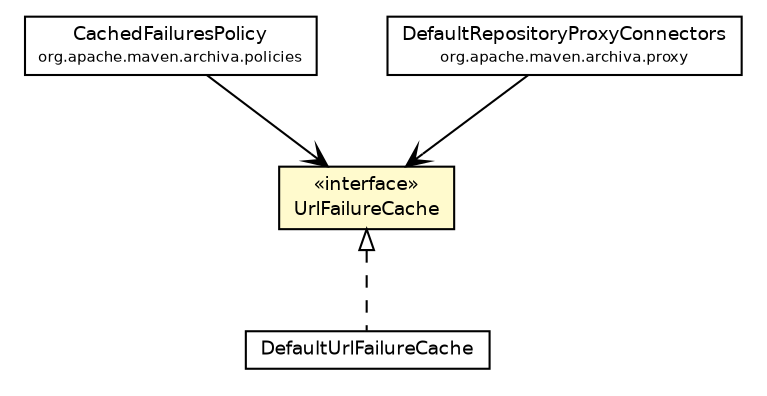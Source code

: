 #!/usr/local/bin/dot
#
# Class diagram 
# Generated by UmlGraph version 4.6 (http://www.spinellis.gr/sw/umlgraph)
#

digraph G {
	edge [fontname="Helvetica",fontsize=10,labelfontname="Helvetica",labelfontsize=10];
	node [fontname="Helvetica",fontsize=10,shape=plaintext];
	// org.apache.maven.archiva.policies.CachedFailuresPolicy
	c35562 [label=<<table border="0" cellborder="1" cellspacing="0" cellpadding="2" port="p" href="../CachedFailuresPolicy.html">
		<tr><td><table border="0" cellspacing="0" cellpadding="1">
			<tr><td> CachedFailuresPolicy </td></tr>
			<tr><td><font point-size="7.0"> org.apache.maven.archiva.policies </font></td></tr>
		</table></td></tr>
		</table>>, fontname="Helvetica", fontcolor="black", fontsize=9.0];
	// org.apache.maven.archiva.policies.urlcache.UrlFailureCache
	c35564 [label=<<table border="0" cellborder="1" cellspacing="0" cellpadding="2" port="p" bgcolor="lemonChiffon" href="./UrlFailureCache.html">
		<tr><td><table border="0" cellspacing="0" cellpadding="1">
			<tr><td> &laquo;interface&raquo; </td></tr>
			<tr><td> UrlFailureCache </td></tr>
		</table></td></tr>
		</table>>, fontname="Helvetica", fontcolor="black", fontsize=9.0];
	// org.apache.maven.archiva.policies.urlcache.DefaultUrlFailureCache
	c35565 [label=<<table border="0" cellborder="1" cellspacing="0" cellpadding="2" port="p" href="./DefaultUrlFailureCache.html">
		<tr><td><table border="0" cellspacing="0" cellpadding="1">
			<tr><td> DefaultUrlFailureCache </td></tr>
		</table></td></tr>
		</table>>, fontname="Helvetica", fontcolor="black", fontsize=9.0];
	// org.apache.maven.archiva.proxy.DefaultRepositoryProxyConnectors
	c35852 [label=<<table border="0" cellborder="1" cellspacing="0" cellpadding="2" port="p" href="../../proxy/DefaultRepositoryProxyConnectors.html">
		<tr><td><table border="0" cellspacing="0" cellpadding="1">
			<tr><td> DefaultRepositoryProxyConnectors </td></tr>
			<tr><td><font point-size="7.0"> org.apache.maven.archiva.proxy </font></td></tr>
		</table></td></tr>
		</table>>, fontname="Helvetica", fontcolor="black", fontsize=9.0];
	//org.apache.maven.archiva.policies.urlcache.DefaultUrlFailureCache implements org.apache.maven.archiva.policies.urlcache.UrlFailureCache
	c35564:p -> c35565:p [dir=back,arrowtail=empty,style=dashed];
	// org.apache.maven.archiva.policies.CachedFailuresPolicy NAVASSOC org.apache.maven.archiva.policies.urlcache.UrlFailureCache
	c35562:p -> c35564:p [taillabel="", label="", headlabel="", fontname="Helvetica", fontcolor="black", fontsize=10.0, color="black", arrowhead=open];
	// org.apache.maven.archiva.proxy.DefaultRepositoryProxyConnectors NAVASSOC org.apache.maven.archiva.policies.urlcache.UrlFailureCache
	c35852:p -> c35564:p [taillabel="", label="", headlabel="", fontname="Helvetica", fontcolor="black", fontsize=10.0, color="black", arrowhead=open];
}

